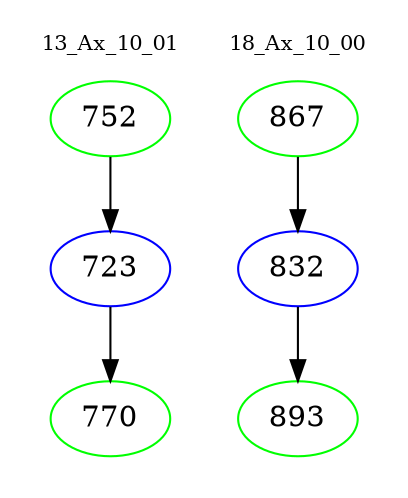 digraph{
subgraph cluster_0 {
color = white
label = "13_Ax_10_01";
fontsize=10;
T0_752 [label="752", color="green"]
T0_752 -> T0_723 [color="black"]
T0_723 [label="723", color="blue"]
T0_723 -> T0_770 [color="black"]
T0_770 [label="770", color="green"]
}
subgraph cluster_1 {
color = white
label = "18_Ax_10_00";
fontsize=10;
T1_867 [label="867", color="green"]
T1_867 -> T1_832 [color="black"]
T1_832 [label="832", color="blue"]
T1_832 -> T1_893 [color="black"]
T1_893 [label="893", color="green"]
}
}
